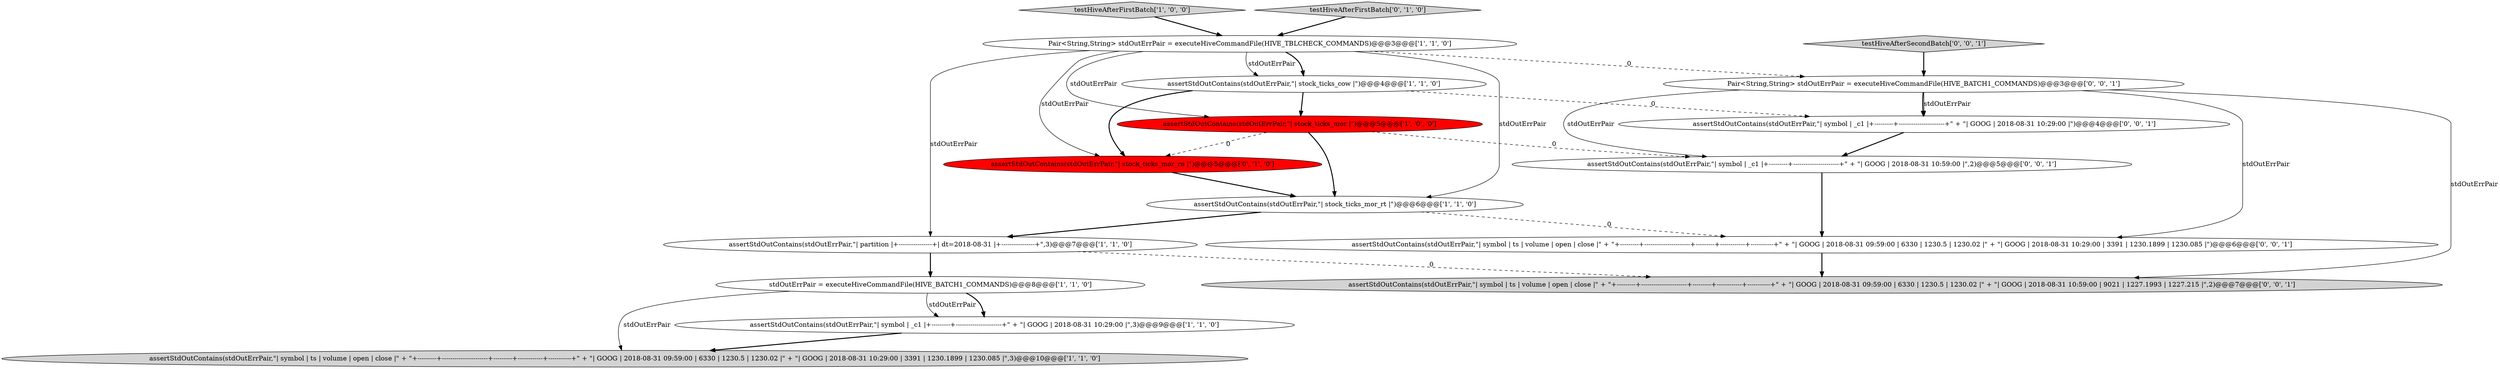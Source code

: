 digraph {
2 [style = filled, label = "assertStdOutContains(stdOutErrPair,\"| partition |+----------------+| dt=2018-08-31 |+----------------+\",3)@@@7@@@['1', '1', '0']", fillcolor = white, shape = ellipse image = "AAA0AAABBB1BBB"];
5 [style = filled, label = "assertStdOutContains(stdOutErrPair,\"| symbol | ts | volume | open | close |\" + \"+---------+----------------------+---------+------------+-----------+\" + \"| GOOG | 2018-08-31 09:59:00 | 6330 | 1230.5 | 1230.02 |\" + \"| GOOG | 2018-08-31 10:29:00 | 3391 | 1230.1899 | 1230.085 |\",3)@@@10@@@['1', '1', '0']", fillcolor = lightgray, shape = ellipse image = "AAA0AAABBB1BBB"];
4 [style = filled, label = "stdOutErrPair = executeHiveCommandFile(HIVE_BATCH1_COMMANDS)@@@8@@@['1', '1', '0']", fillcolor = white, shape = ellipse image = "AAA0AAABBB1BBB"];
6 [style = filled, label = "assertStdOutContains(stdOutErrPair,\"| stock_ticks_mor_rt |\")@@@6@@@['1', '1', '0']", fillcolor = white, shape = ellipse image = "AAA0AAABBB1BBB"];
8 [style = filled, label = "testHiveAfterFirstBatch['1', '0', '0']", fillcolor = lightgray, shape = diamond image = "AAA0AAABBB1BBB"];
14 [style = filled, label = "assertStdOutContains(stdOutErrPair,\"| symbol | _c1 |+---------+----------------------+\" + \"| GOOG | 2018-08-31 10:59:00 |\",2)@@@5@@@['0', '0', '1']", fillcolor = white, shape = ellipse image = "AAA0AAABBB3BBB"];
11 [style = filled, label = "assertStdOutContains(stdOutErrPair,\"| symbol | ts | volume | open | close |\" + \"+---------+----------------------+---------+------------+-----------+\" + \"| GOOG | 2018-08-31 09:59:00 | 6330 | 1230.5 | 1230.02 |\" + \"| GOOG | 2018-08-31 10:29:00 | 3391 | 1230.1899 | 1230.085 |\")@@@6@@@['0', '0', '1']", fillcolor = white, shape = ellipse image = "AAA0AAABBB3BBB"];
15 [style = filled, label = "assertStdOutContains(stdOutErrPair,\"| symbol | ts | volume | open | close |\" + \"+---------+----------------------+---------+------------+-----------+\" + \"| GOOG | 2018-08-31 09:59:00 | 6330 | 1230.5 | 1230.02 |\" + \"| GOOG | 2018-08-31 10:59:00 | 9021 | 1227.1993 | 1227.215 |\",2)@@@7@@@['0', '0', '1']", fillcolor = lightgray, shape = ellipse image = "AAA0AAABBB3BBB"];
1 [style = filled, label = "assertStdOutContains(stdOutErrPair,\"| stock_ticks_cow |\")@@@4@@@['1', '1', '0']", fillcolor = white, shape = ellipse image = "AAA0AAABBB1BBB"];
10 [style = filled, label = "assertStdOutContains(stdOutErrPair,\"| stock_ticks_mor_ro |\")@@@5@@@['0', '1', '0']", fillcolor = red, shape = ellipse image = "AAA1AAABBB2BBB"];
12 [style = filled, label = "testHiveAfterSecondBatch['0', '0', '1']", fillcolor = lightgray, shape = diamond image = "AAA0AAABBB3BBB"];
16 [style = filled, label = "Pair<String,String> stdOutErrPair = executeHiveCommandFile(HIVE_BATCH1_COMMANDS)@@@3@@@['0', '0', '1']", fillcolor = white, shape = ellipse image = "AAA0AAABBB3BBB"];
0 [style = filled, label = "assertStdOutContains(stdOutErrPair,\"| stock_ticks_mor |\")@@@5@@@['1', '0', '0']", fillcolor = red, shape = ellipse image = "AAA1AAABBB1BBB"];
3 [style = filled, label = "assertStdOutContains(stdOutErrPair,\"| symbol | _c1 |+---------+----------------------+\" + \"| GOOG | 2018-08-31 10:29:00 |\",3)@@@9@@@['1', '1', '0']", fillcolor = white, shape = ellipse image = "AAA0AAABBB1BBB"];
13 [style = filled, label = "assertStdOutContains(stdOutErrPair,\"| symbol | _c1 |+---------+----------------------+\" + \"| GOOG | 2018-08-31 10:29:00 |\")@@@4@@@['0', '0', '1']", fillcolor = white, shape = ellipse image = "AAA0AAABBB3BBB"];
7 [style = filled, label = "Pair<String,String> stdOutErrPair = executeHiveCommandFile(HIVE_TBLCHECK_COMMANDS)@@@3@@@['1', '1', '0']", fillcolor = white, shape = ellipse image = "AAA0AAABBB1BBB"];
9 [style = filled, label = "testHiveAfterFirstBatch['0', '1', '0']", fillcolor = lightgray, shape = diamond image = "AAA0AAABBB2BBB"];
16->11 [style = solid, label="stdOutErrPair"];
4->3 [style = bold, label=""];
7->2 [style = solid, label="stdOutErrPair"];
16->13 [style = bold, label=""];
7->1 [style = bold, label=""];
0->6 [style = bold, label=""];
7->16 [style = dashed, label="0"];
6->11 [style = dashed, label="0"];
7->0 [style = solid, label="stdOutErrPair"];
7->10 [style = solid, label="stdOutErrPair"];
1->0 [style = bold, label=""];
12->16 [style = bold, label=""];
9->7 [style = bold, label=""];
2->4 [style = bold, label=""];
10->6 [style = bold, label=""];
4->3 [style = solid, label="stdOutErrPair"];
16->13 [style = solid, label="stdOutErrPair"];
0->10 [style = dashed, label="0"];
11->15 [style = bold, label=""];
8->7 [style = bold, label=""];
6->2 [style = bold, label=""];
1->13 [style = dashed, label="0"];
2->15 [style = dashed, label="0"];
0->14 [style = dashed, label="0"];
3->5 [style = bold, label=""];
16->15 [style = solid, label="stdOutErrPair"];
7->6 [style = solid, label="stdOutErrPair"];
16->14 [style = solid, label="stdOutErrPair"];
1->10 [style = bold, label=""];
14->11 [style = bold, label=""];
13->14 [style = bold, label=""];
7->1 [style = solid, label="stdOutErrPair"];
4->5 [style = solid, label="stdOutErrPair"];
}

